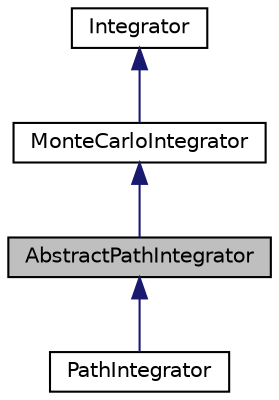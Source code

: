 digraph "AbstractPathIntegrator"
{
 // LATEX_PDF_SIZE
  edge [fontname="Helvetica",fontsize="10",labelfontname="Helvetica",labelfontsize="10"];
  node [fontname="Helvetica",fontsize="10",shape="box"];
  Node1 [label="AbstractPathIntegrator",height=0.2,width=0.4,color="black", fillcolor="grey75", style="filled", fontcolor="black",tooltip="Base class for all path_tracing-like integrators."];
  Node2 -> Node1 [dir="back",color="midnightblue",fontsize="10",style="solid"];
  Node2 [label="MonteCarloIntegrator",height=0.2,width=0.4,color="black", fillcolor="white", style="filled",URL="$class_monte_carlo_integrator.html",tooltip="Base class for all integrators solving rendering equation using MonteCarlo methods."];
  Node3 -> Node2 [dir="back",color="midnightblue",fontsize="10",style="solid"];
  Node3 [label="Integrator",height=0.2,width=0.4,color="black", fillcolor="white", style="filled",URL="$class_integrator.html",tooltip="Base class for all integrators solving the rendering equation."];
  Node1 -> Node4 [dir="back",color="midnightblue",fontsize="10",style="solid"];
  Node4 [label="PathIntegrator",height=0.2,width=0.4,color="black", fillcolor="white", style="filled",URL="$class_path_integrator.html",tooltip="Unidirectional path-tracing integrator."];
}

